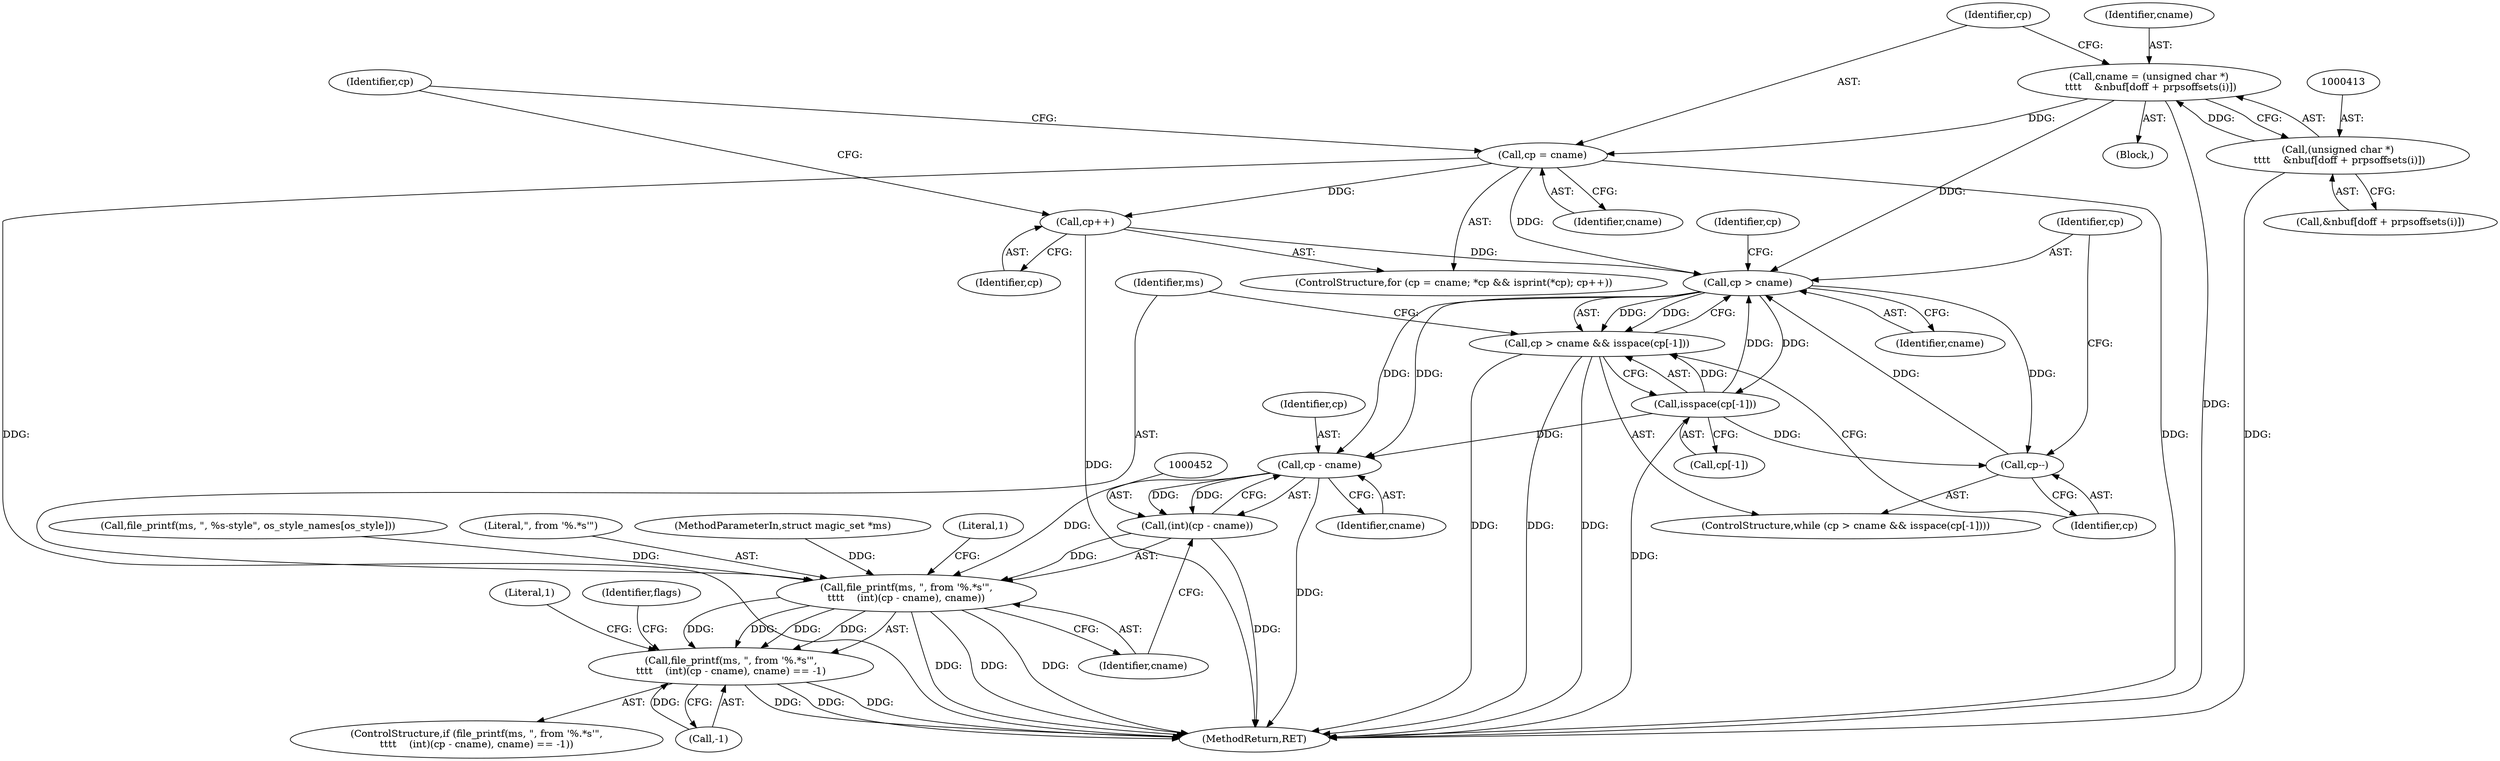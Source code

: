 digraph "0_file_a642587a9c9e2dd7feacdf513c3643ce26ad3c22@pointer" {
"1000422" [label="(Call,cp = cname)"];
"1000410" [label="(Call,cname = (unsigned char *)\n \t\t\t\t    &nbuf[doff + prpsoffsets(i)])"];
"1000412" [label="(Call,(unsigned char *)\n \t\t\t\t    &nbuf[doff + prpsoffsets(i)])"];
"1000431" [label="(Call,cp++)"];
"1000436" [label="(Call,cp > cname)"];
"1000435" [label="(Call,cp > cname && isspace(cp[-1]))"];
"1000439" [label="(Call,isspace(cp[-1]))"];
"1000444" [label="(Call,cp--)"];
"1000453" [label="(Call,cp - cname)"];
"1000451" [label="(Call,(int)(cp - cname))"];
"1000448" [label="(Call,file_printf(ms, \", from '%.*s'\",\n\t\t\t\t    (int)(cp - cname), cname))"];
"1000447" [label="(Call,file_printf(ms, \", from '%.*s'\",\n\t\t\t\t    (int)(cp - cname), cname) == -1)"];
"1000423" [label="(Identifier,cp)"];
"1000454" [label="(Identifier,cp)"];
"1000457" [label="(Call,-1)"];
"1000422" [label="(Call,cp = cname)"];
"1000424" [label="(Identifier,cname)"];
"1000448" [label="(Call,file_printf(ms, \", from '%.*s'\",\n\t\t\t\t    (int)(cp - cname), cname))"];
"1000447" [label="(Call,file_printf(ms, \", from '%.*s'\",\n\t\t\t\t    (int)(cp - cname), cname) == -1)"];
"1000435" [label="(Call,cp > cname && isspace(cp[-1]))"];
"1000216" [label="(Call,file_printf(ms, \", %s-style\", os_style_names[os_style]))"];
"1000437" [label="(Identifier,cp)"];
"1000444" [label="(Call,cp--)"];
"1000450" [label="(Literal,\", from '%.*s'\")"];
"1000458" [label="(Literal,1)"];
"1000445" [label="(Identifier,cp)"];
"1000456" [label="(Identifier,cname)"];
"1000290" [label="(Block,)"];
"1000439" [label="(Call,isspace(cp[-1]))"];
"1000471" [label="(MethodReturn,RET)"];
"1000412" [label="(Call,(unsigned char *)\n \t\t\t\t    &nbuf[doff + prpsoffsets(i)])"];
"1000440" [label="(Call,cp[-1])"];
"1000410" [label="(Call,cname = (unsigned char *)\n \t\t\t\t    &nbuf[doff + prpsoffsets(i)])"];
"1000110" [label="(MethodParameterIn,struct magic_set *ms)"];
"1000427" [label="(Identifier,cp)"];
"1000432" [label="(Identifier,cp)"];
"1000411" [label="(Identifier,cname)"];
"1000463" [label="(Identifier,flags)"];
"1000455" [label="(Identifier,cname)"];
"1000453" [label="(Call,cp - cname)"];
"1000431" [label="(Call,cp++)"];
"1000438" [label="(Identifier,cname)"];
"1000414" [label="(Call,&nbuf[doff + prpsoffsets(i)])"];
"1000436" [label="(Call,cp > cname)"];
"1000446" [label="(ControlStructure,if (file_printf(ms, \", from '%.*s'\",\n\t\t\t\t    (int)(cp - cname), cname) == -1))"];
"1000434" [label="(ControlStructure,while (cp > cname && isspace(cp[-1])))"];
"1000421" [label="(ControlStructure,for (cp = cname; *cp && isprint(*cp); cp++))"];
"1000449" [label="(Identifier,ms)"];
"1000460" [label="(Literal,1)"];
"1000441" [label="(Identifier,cp)"];
"1000451" [label="(Call,(int)(cp - cname))"];
"1000422" -> "1000421"  [label="AST: "];
"1000422" -> "1000424"  [label="CFG: "];
"1000423" -> "1000422"  [label="AST: "];
"1000424" -> "1000422"  [label="AST: "];
"1000427" -> "1000422"  [label="CFG: "];
"1000422" -> "1000471"  [label="DDG: "];
"1000422" -> "1000471"  [label="DDG: "];
"1000410" -> "1000422"  [label="DDG: "];
"1000422" -> "1000431"  [label="DDG: "];
"1000422" -> "1000436"  [label="DDG: "];
"1000410" -> "1000290"  [label="AST: "];
"1000410" -> "1000412"  [label="CFG: "];
"1000411" -> "1000410"  [label="AST: "];
"1000412" -> "1000410"  [label="AST: "];
"1000423" -> "1000410"  [label="CFG: "];
"1000410" -> "1000471"  [label="DDG: "];
"1000412" -> "1000410"  [label="DDG: "];
"1000410" -> "1000436"  [label="DDG: "];
"1000412" -> "1000414"  [label="CFG: "];
"1000413" -> "1000412"  [label="AST: "];
"1000414" -> "1000412"  [label="AST: "];
"1000412" -> "1000471"  [label="DDG: "];
"1000431" -> "1000421"  [label="AST: "];
"1000431" -> "1000432"  [label="CFG: "];
"1000432" -> "1000431"  [label="AST: "];
"1000427" -> "1000431"  [label="CFG: "];
"1000431" -> "1000471"  [label="DDG: "];
"1000431" -> "1000436"  [label="DDG: "];
"1000436" -> "1000435"  [label="AST: "];
"1000436" -> "1000438"  [label="CFG: "];
"1000437" -> "1000436"  [label="AST: "];
"1000438" -> "1000436"  [label="AST: "];
"1000441" -> "1000436"  [label="CFG: "];
"1000435" -> "1000436"  [label="CFG: "];
"1000436" -> "1000435"  [label="DDG: "];
"1000436" -> "1000435"  [label="DDG: "];
"1000439" -> "1000436"  [label="DDG: "];
"1000444" -> "1000436"  [label="DDG: "];
"1000436" -> "1000439"  [label="DDG: "];
"1000436" -> "1000444"  [label="DDG: "];
"1000436" -> "1000453"  [label="DDG: "];
"1000436" -> "1000453"  [label="DDG: "];
"1000435" -> "1000434"  [label="AST: "];
"1000435" -> "1000439"  [label="CFG: "];
"1000439" -> "1000435"  [label="AST: "];
"1000445" -> "1000435"  [label="CFG: "];
"1000449" -> "1000435"  [label="CFG: "];
"1000435" -> "1000471"  [label="DDG: "];
"1000435" -> "1000471"  [label="DDG: "];
"1000435" -> "1000471"  [label="DDG: "];
"1000439" -> "1000435"  [label="DDG: "];
"1000439" -> "1000440"  [label="CFG: "];
"1000440" -> "1000439"  [label="AST: "];
"1000439" -> "1000471"  [label="DDG: "];
"1000439" -> "1000444"  [label="DDG: "];
"1000439" -> "1000453"  [label="DDG: "];
"1000444" -> "1000434"  [label="AST: "];
"1000444" -> "1000445"  [label="CFG: "];
"1000445" -> "1000444"  [label="AST: "];
"1000437" -> "1000444"  [label="CFG: "];
"1000453" -> "1000451"  [label="AST: "];
"1000453" -> "1000455"  [label="CFG: "];
"1000454" -> "1000453"  [label="AST: "];
"1000455" -> "1000453"  [label="AST: "];
"1000451" -> "1000453"  [label="CFG: "];
"1000453" -> "1000471"  [label="DDG: "];
"1000453" -> "1000451"  [label="DDG: "];
"1000453" -> "1000451"  [label="DDG: "];
"1000453" -> "1000448"  [label="DDG: "];
"1000451" -> "1000448"  [label="AST: "];
"1000452" -> "1000451"  [label="AST: "];
"1000456" -> "1000451"  [label="CFG: "];
"1000451" -> "1000471"  [label="DDG: "];
"1000451" -> "1000448"  [label="DDG: "];
"1000448" -> "1000447"  [label="AST: "];
"1000448" -> "1000456"  [label="CFG: "];
"1000449" -> "1000448"  [label="AST: "];
"1000450" -> "1000448"  [label="AST: "];
"1000456" -> "1000448"  [label="AST: "];
"1000458" -> "1000448"  [label="CFG: "];
"1000448" -> "1000471"  [label="DDG: "];
"1000448" -> "1000471"  [label="DDG: "];
"1000448" -> "1000471"  [label="DDG: "];
"1000448" -> "1000447"  [label="DDG: "];
"1000448" -> "1000447"  [label="DDG: "];
"1000448" -> "1000447"  [label="DDG: "];
"1000448" -> "1000447"  [label="DDG: "];
"1000216" -> "1000448"  [label="DDG: "];
"1000110" -> "1000448"  [label="DDG: "];
"1000447" -> "1000446"  [label="AST: "];
"1000447" -> "1000457"  [label="CFG: "];
"1000457" -> "1000447"  [label="AST: "];
"1000460" -> "1000447"  [label="CFG: "];
"1000463" -> "1000447"  [label="CFG: "];
"1000447" -> "1000471"  [label="DDG: "];
"1000447" -> "1000471"  [label="DDG: "];
"1000447" -> "1000471"  [label="DDG: "];
"1000457" -> "1000447"  [label="DDG: "];
}
